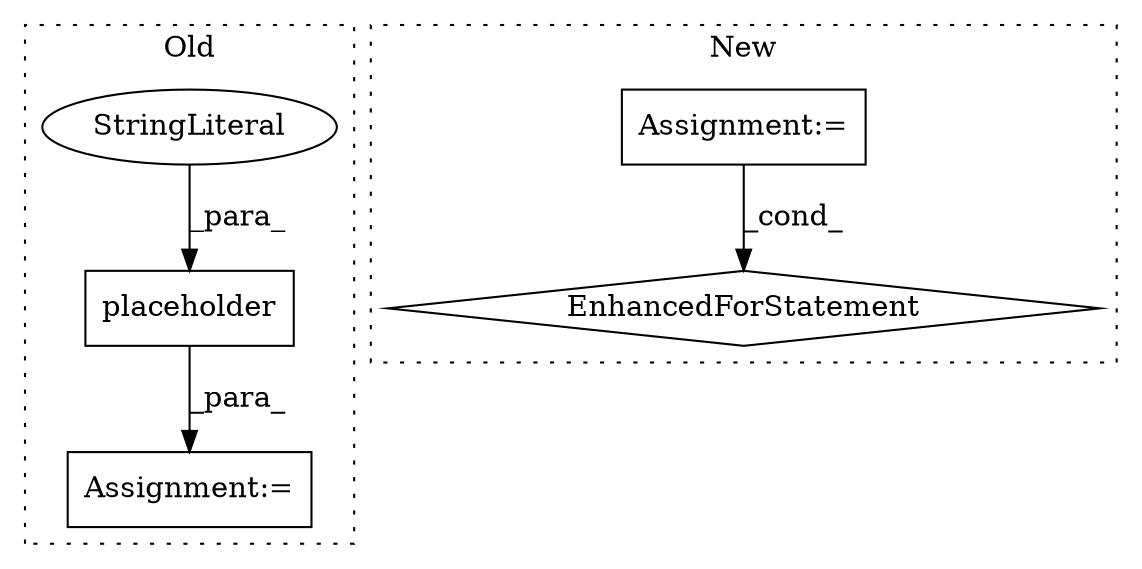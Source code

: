 digraph G {
subgraph cluster0 {
1 [label="placeholder" a="32" s="1620,1668" l="12,1" shape="box"];
3 [label="Assignment:=" a="7" s="1695" l="1" shape="box"];
5 [label="StringLiteral" a="45" s="1659" l="9" shape="ellipse"];
label = "Old";
style="dotted";
}
subgraph cluster1 {
2 [label="EnhancedForStatement" a="70" s="1046,1183" l="86,2" shape="diamond"];
4 [label="Assignment:=" a="7" s="984" l="1" shape="box"];
label = "New";
style="dotted";
}
1 -> 3 [label="_para_"];
4 -> 2 [label="_cond_"];
5 -> 1 [label="_para_"];
}